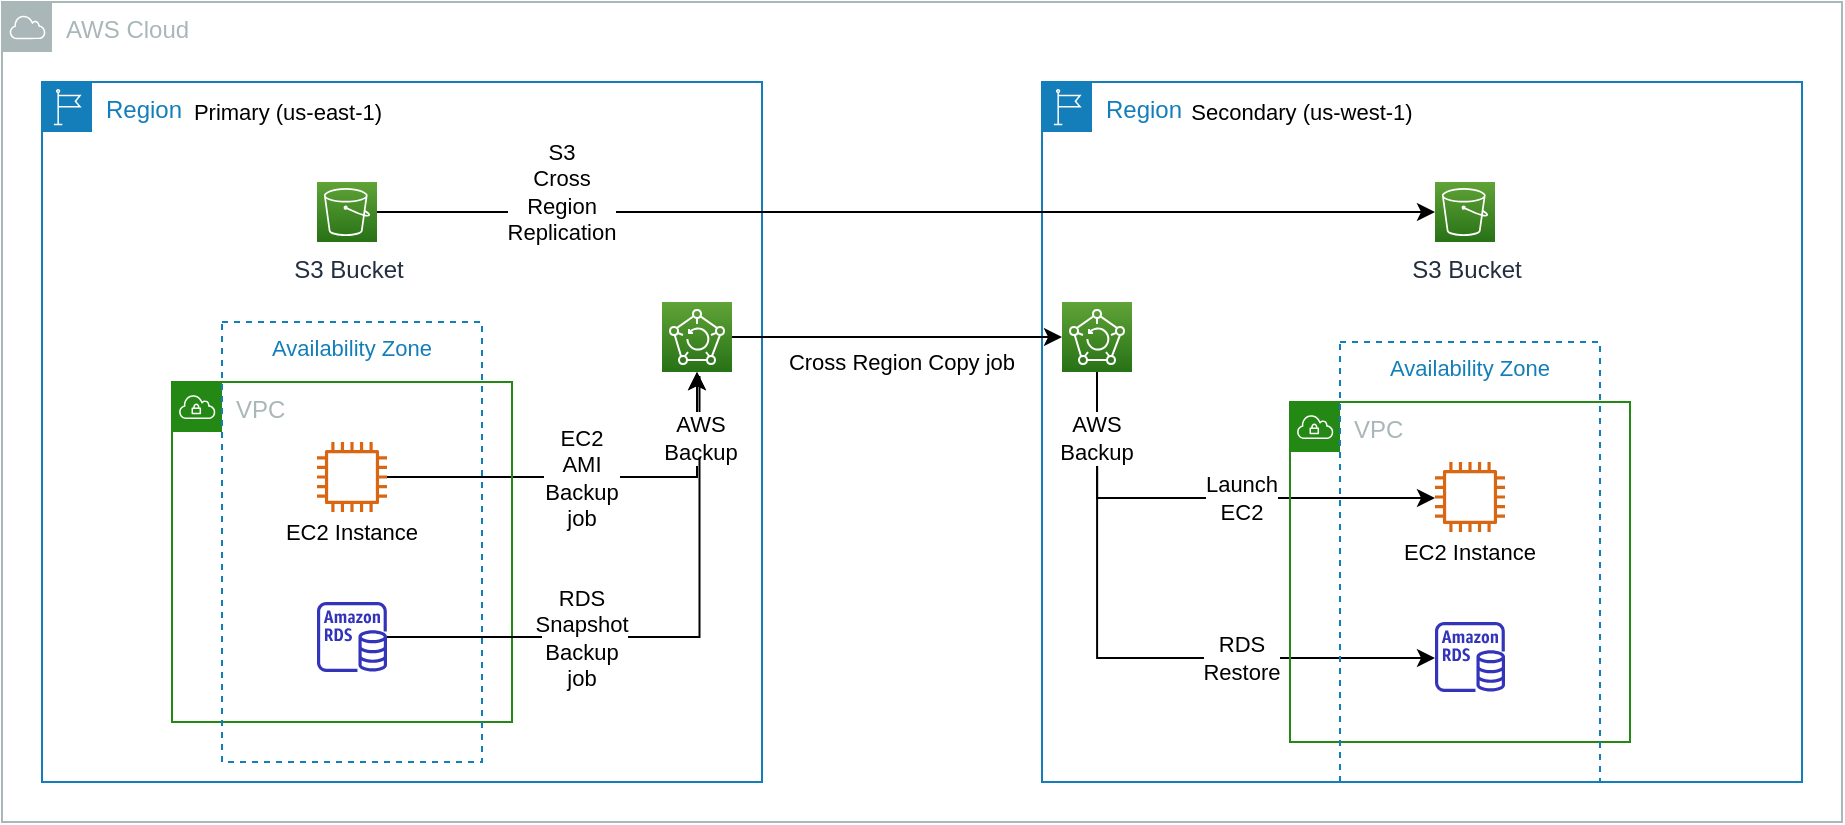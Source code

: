 <mxfile version="12.4.8" type="device"><diagram id="-ZwM7GNrmDbsxXWDLqoc" name="Page-1"><mxGraphModel dx="1358" dy="629" grid="1" gridSize="10" guides="1" tooltips="1" connect="1" arrows="1" fold="1" page="1" pageScale="1" pageWidth="1100" pageHeight="850" math="0" shadow="0"><root><mxCell id="0"/><mxCell id="1" parent="0"/><mxCell id="gjZpf8I9kGeahJX5HjXc-20" style="edgeStyle=orthogonalEdgeStyle;rounded=0;orthogonalLoop=1;jettySize=auto;html=1;fontSize=11;" parent="1" source="gjZpf8I9kGeahJX5HjXc-9" target="gjZpf8I9kGeahJX5HjXc-14" edge="1"><mxGeometry relative="1" as="geometry"/></mxCell><mxCell id="gjZpf8I9kGeahJX5HjXc-1" value="AWS Cloud" style="outlineConnect=0;gradientColor=none;html=1;whiteSpace=wrap;fontSize=12;fontStyle=0;shape=mxgraph.aws4.group;grIcon=mxgraph.aws4.group_aws_cloud;strokeColor=#AAB7B8;fillColor=none;verticalAlign=top;align=left;spacingLeft=30;fontColor=#AAB7B8;dashed=0;" parent="1" vertex="1"><mxGeometry x="90" y="90" width="920" height="410" as="geometry"/></mxCell><mxCell id="gjZpf8I9kGeahJX5HjXc-2" value="Region" style="points=[[0,0],[0.25,0],[0.5,0],[0.75,0],[1,0],[1,0.25],[1,0.5],[1,0.75],[1,1],[0.75,1],[0.5,1],[0.25,1],[0,1],[0,0.75],[0,0.5],[0,0.25]];outlineConnect=0;gradientColor=none;html=1;whiteSpace=wrap;fontSize=12;fontStyle=0;shape=mxgraph.aws4.group;grIcon=mxgraph.aws4.group_region;strokeColor=#147EBA;fillColor=none;verticalAlign=top;align=left;spacingLeft=30;fontColor=#147EBA;dashed=0;" parent="1" vertex="1"><mxGeometry x="110" y="130" width="360" height="350" as="geometry"/></mxCell><mxCell id="gjZpf8I9kGeahJX5HjXc-3" value="Region" style="points=[[0,0],[0.25,0],[0.5,0],[0.75,0],[1,0],[1,0.25],[1,0.5],[1,0.75],[1,1],[0.75,1],[0.5,1],[0.25,1],[0,1],[0,0.75],[0,0.5],[0,0.25]];outlineConnect=0;gradientColor=none;html=1;whiteSpace=wrap;fontSize=12;fontStyle=0;shape=mxgraph.aws4.group;grIcon=mxgraph.aws4.group_region;strokeColor=#147EBA;fillColor=none;verticalAlign=top;align=left;spacingLeft=30;fontColor=#147EBA;dashed=0;" parent="1" vertex="1"><mxGeometry x="610" y="130" width="380" height="350" as="geometry"/></mxCell><mxCell id="gjZpf8I9kGeahJX5HjXc-19" style="edgeStyle=orthogonalEdgeStyle;rounded=0;orthogonalLoop=1;jettySize=auto;html=1;fontSize=11;entryX=0;entryY=0.5;entryDx=0;entryDy=0;" parent="1" source="gjZpf8I9kGeahJX5HjXc-10" target="gjZpf8I9kGeahJX5HjXc-33" edge="1"><mxGeometry relative="1" as="geometry"/></mxCell><mxCell id="gjZpf8I9kGeahJX5HjXc-46" style="edgeStyle=orthogonalEdgeStyle;rounded=0;orthogonalLoop=1;jettySize=auto;html=1;fontSize=11;" parent="1" source="gjZpf8I9kGeahJX5HjXc-14" target="gjZpf8I9kGeahJX5HjXc-16" edge="1"><mxGeometry relative="1" as="geometry"/></mxCell><mxCell id="gjZpf8I9kGeahJX5HjXc-14" value="" style="outlineConnect=0;fontColor=#232F3E;gradientColor=#60A337;gradientDirection=north;fillColor=#277116;strokeColor=#ffffff;dashed=0;verticalLabelPosition=bottom;verticalAlign=top;align=center;html=1;fontSize=12;fontStyle=0;aspect=fixed;shape=mxgraph.aws4.resourceIcon;resIcon=mxgraph.aws4.backup;" parent="1" vertex="1"><mxGeometry x="420" y="240" width="35" height="35" as="geometry"/></mxCell><mxCell id="gjZpf8I9kGeahJX5HjXc-67" style="edgeStyle=orthogonalEdgeStyle;rounded=0;orthogonalLoop=1;jettySize=auto;html=1;endArrow=classic;endFill=1;fontSize=11;" parent="1" source="gjZpf8I9kGeahJX5HjXc-73" target="gjZpf8I9kGeahJX5HjXc-32" edge="1"><mxGeometry relative="1" as="geometry"><Array as="points"><mxPoint x="638" y="338"/></Array></mxGeometry></mxCell><mxCell id="gjZpf8I9kGeahJX5HjXc-70" style="edgeStyle=orthogonalEdgeStyle;rounded=0;orthogonalLoop=1;jettySize=auto;html=1;endArrow=classic;endFill=1;fontSize=11;" parent="1" source="gjZpf8I9kGeahJX5HjXc-73" target="gjZpf8I9kGeahJX5HjXc-34" edge="1"><mxGeometry relative="1" as="geometry"><Array as="points"><mxPoint x="638" y="418"/></Array></mxGeometry></mxCell><mxCell id="gjZpf8I9kGeahJX5HjXc-77" value="" style="edgeStyle=orthogonalEdgeStyle;rounded=0;orthogonalLoop=1;jettySize=auto;html=1;endArrow=none;endFill=0;fontSize=11;entryX=0.5;entryY=0;entryDx=0;entryDy=0;" parent="1" source="gjZpf8I9kGeahJX5HjXc-16" target="gjZpf8I9kGeahJX5HjXc-73" edge="1"><mxGeometry relative="1" as="geometry"><mxPoint x="637.5" y="355" as="targetPoint"/></mxGeometry></mxCell><mxCell id="gjZpf8I9kGeahJX5HjXc-16" value="" style="outlineConnect=0;fontColor=#232F3E;gradientColor=#60A337;gradientDirection=north;fillColor=#277116;strokeColor=#ffffff;dashed=0;verticalLabelPosition=bottom;verticalAlign=top;align=center;html=1;fontSize=12;fontStyle=0;aspect=fixed;shape=mxgraph.aws4.resourceIcon;resIcon=mxgraph.aws4.backup;" parent="1" vertex="1"><mxGeometry x="620" y="240" width="35" height="35" as="geometry"/></mxCell><mxCell id="gjZpf8I9kGeahJX5HjXc-23" value="Primary (us-east-1)" style="text;html=1;strokeColor=none;fillColor=none;align=center;verticalAlign=middle;whiteSpace=wrap;rounded=0;fontSize=11;" parent="1" vertex="1"><mxGeometry x="182.5" y="130" width="100" height="30" as="geometry"/></mxCell><mxCell id="gjZpf8I9kGeahJX5HjXc-24" value="Secondary (us-west-1)" style="text;html=1;strokeColor=none;fillColor=none;align=center;verticalAlign=middle;whiteSpace=wrap;rounded=0;fontSize=11;" parent="1" vertex="1"><mxGeometry x="680" y="130" width="120" height="30" as="geometry"/></mxCell><mxCell id="gjZpf8I9kGeahJX5HjXc-25" value="EC2 AMI&lt;br&gt;Backup job" style="text;html=1;strokeColor=none;fillColor=none;align=center;verticalAlign=middle;whiteSpace=wrap;rounded=0;fontSize=11;labelBackgroundColor=#ffffff;" parent="1" vertex="1"><mxGeometry x="360" y="317.5" width="40" height="20" as="geometry"/></mxCell><mxCell id="gjZpf8I9kGeahJX5HjXc-26" value="S3&lt;br&gt;Cross Region&lt;br&gt;Replication" style="text;html=1;strokeColor=none;fillColor=none;align=center;verticalAlign=middle;whiteSpace=wrap;rounded=0;fontSize=11;labelBackgroundColor=#ffffff;" parent="1" vertex="1"><mxGeometry x="350" y="175" width="40" height="20" as="geometry"/></mxCell><mxCell id="gjZpf8I9kGeahJX5HjXc-29" value="" style="group" parent="1" vertex="1" connectable="0"><mxGeometry x="734" y="180" width="170" height="300" as="geometry"/></mxCell><mxCell id="gjZpf8I9kGeahJX5HjXc-30" value="VPC" style="points=[[0,0],[0.25,0],[0.5,0],[0.75,0],[1,0],[1,0.25],[1,0.5],[1,0.75],[1,1],[0.75,1],[0.5,1],[0.25,1],[0,1],[0,0.75],[0,0.5],[0,0.25]];outlineConnect=0;gradientColor=none;html=1;whiteSpace=wrap;fontSize=12;fontStyle=0;shape=mxgraph.aws4.group;grIcon=mxgraph.aws4.group_vpc;strokeColor=#248814;fillColor=none;verticalAlign=top;align=left;spacingLeft=30;fontColor=#AAB7B8;dashed=0;" parent="gjZpf8I9kGeahJX5HjXc-29" vertex="1"><mxGeometry y="110" width="170" height="170" as="geometry"/></mxCell><mxCell id="gjZpf8I9kGeahJX5HjXc-31" value="Availability Zone" style="fillColor=none;strokeColor=#147EBA;dashed=1;verticalAlign=top;fontStyle=0;fontColor=#147EBA;fontSize=11;" parent="gjZpf8I9kGeahJX5HjXc-29" vertex="1"><mxGeometry x="25" y="80" width="130" height="220" as="geometry"/></mxCell><mxCell id="gjZpf8I9kGeahJX5HjXc-32" value="" style="outlineConnect=0;fontColor=#232F3E;gradientColor=none;fillColor=#D86613;strokeColor=none;dashed=0;verticalLabelPosition=bottom;verticalAlign=top;align=center;html=1;fontSize=12;fontStyle=0;aspect=fixed;pointerEvents=1;shape=mxgraph.aws4.instance2;" parent="gjZpf8I9kGeahJX5HjXc-29" vertex="1"><mxGeometry x="72.5" y="140" width="35" height="35" as="geometry"/></mxCell><mxCell id="gjZpf8I9kGeahJX5HjXc-33" value="S3 Bucket" style="outlineConnect=0;fontColor=#232F3E;gradientColor=#60A337;gradientDirection=north;fillColor=#277116;strokeColor=#ffffff;dashed=0;verticalLabelPosition=bottom;verticalAlign=top;align=center;html=1;fontSize=12;fontStyle=0;aspect=fixed;shape=mxgraph.aws4.resourceIcon;resIcon=mxgraph.aws4.s3;" parent="gjZpf8I9kGeahJX5HjXc-29" vertex="1"><mxGeometry x="72.5" width="30" height="30" as="geometry"/></mxCell><mxCell id="gjZpf8I9kGeahJX5HjXc-34" value="" style="outlineConnect=0;fontColor=#232F3E;gradientColor=none;fillColor=#3334B9;strokeColor=none;dashed=0;verticalLabelPosition=bottom;verticalAlign=top;align=center;html=1;fontSize=12;fontStyle=0;aspect=fixed;pointerEvents=1;shape=mxgraph.aws4.rds_instance;" parent="gjZpf8I9kGeahJX5HjXc-29" vertex="1"><mxGeometry x="72.5" y="220" width="35" height="35" as="geometry"/></mxCell><mxCell id="gjZpf8I9kGeahJX5HjXc-35" value="EC2 Instance" style="text;html=1;strokeColor=none;fillColor=none;align=center;verticalAlign=middle;whiteSpace=wrap;rounded=0;fontSize=11;" parent="gjZpf8I9kGeahJX5HjXc-29" vertex="1"><mxGeometry x="40" y="175" width="100" height="20" as="geometry"/></mxCell><mxCell id="gjZpf8I9kGeahJX5HjXc-18" value="Cross Region Copy job" style="text;html=1;strokeColor=none;fillColor=none;align=center;verticalAlign=middle;whiteSpace=wrap;rounded=0;fontSize=11;" parent="1" vertex="1"><mxGeometry x="470" y="260" width="140" height="20" as="geometry"/></mxCell><mxCell id="gjZpf8I9kGeahJX5HjXc-4" value="VPC" style="points=[[0,0],[0.25,0],[0.5,0],[0.75,0],[1,0],[1,0.25],[1,0.5],[1,0.75],[1,1],[0.75,1],[0.5,1],[0.25,1],[0,1],[0,0.75],[0,0.5],[0,0.25]];outlineConnect=0;gradientColor=none;html=1;whiteSpace=wrap;fontSize=12;fontStyle=0;shape=mxgraph.aws4.group;grIcon=mxgraph.aws4.group_vpc;strokeColor=#248814;fillColor=none;verticalAlign=top;align=left;spacingLeft=30;fontColor=#AAB7B8;dashed=0;" parent="1" vertex="1"><mxGeometry x="175" y="280" width="170" height="170" as="geometry"/></mxCell><mxCell id="gjZpf8I9kGeahJX5HjXc-6" value="Availability Zone" style="fillColor=none;strokeColor=#147EBA;dashed=1;verticalAlign=top;fontStyle=0;fontColor=#147EBA;fontSize=11;" parent="1" vertex="1"><mxGeometry x="200" y="250" width="130" height="220" as="geometry"/></mxCell><mxCell id="gjZpf8I9kGeahJX5HjXc-9" value="" style="outlineConnect=0;fontColor=#232F3E;gradientColor=none;fillColor=#D86613;strokeColor=none;dashed=0;verticalLabelPosition=bottom;verticalAlign=top;align=center;html=1;fontSize=12;fontStyle=0;aspect=fixed;pointerEvents=1;shape=mxgraph.aws4.instance2;" parent="1" vertex="1"><mxGeometry x="247.5" y="310" width="35" height="35" as="geometry"/></mxCell><mxCell id="gjZpf8I9kGeahJX5HjXc-10" value="S3 Bucket" style="outlineConnect=0;fontColor=#232F3E;gradientColor=#60A337;gradientDirection=north;fillColor=#277116;strokeColor=#ffffff;dashed=0;verticalLabelPosition=bottom;verticalAlign=top;align=center;html=1;fontSize=12;fontStyle=0;aspect=fixed;shape=mxgraph.aws4.resourceIcon;resIcon=mxgraph.aws4.s3;" parent="1" vertex="1"><mxGeometry x="247.5" y="180" width="30" height="30" as="geometry"/></mxCell><mxCell id="gjZpf8I9kGeahJX5HjXc-51" style="edgeStyle=orthogonalEdgeStyle;rounded=0;orthogonalLoop=1;jettySize=auto;html=1;fontSize=11;" parent="1" source="gjZpf8I9kGeahJX5HjXc-54" target="gjZpf8I9kGeahJX5HjXc-14" edge="1"><mxGeometry relative="1" as="geometry"/></mxCell><mxCell id="gjZpf8I9kGeahJX5HjXc-11" value="" style="outlineConnect=0;fontColor=#232F3E;gradientColor=none;fillColor=#3334B9;strokeColor=none;dashed=0;verticalLabelPosition=bottom;verticalAlign=top;align=center;html=1;fontSize=12;fontStyle=0;aspect=fixed;pointerEvents=1;shape=mxgraph.aws4.rds_instance;" parent="1" vertex="1"><mxGeometry x="247.5" y="390" width="35" height="35" as="geometry"/></mxCell><mxCell id="gjZpf8I9kGeahJX5HjXc-13" value="EC2 Instance" style="text;html=1;strokeColor=none;fillColor=none;align=center;verticalAlign=middle;whiteSpace=wrap;rounded=0;fontSize=11;" parent="1" vertex="1"><mxGeometry x="215" y="345" width="100" height="20" as="geometry"/></mxCell><mxCell id="gjZpf8I9kGeahJX5HjXc-54" value="AWS&lt;br&gt;Backup" style="text;html=1;strokeColor=none;fillColor=none;align=center;verticalAlign=middle;whiteSpace=wrap;rounded=0;fontSize=11;labelBackgroundColor=#ffffff;" parent="1" vertex="1"><mxGeometry x="417.5" y="297.5" width="42.5" height="20" as="geometry"/></mxCell><mxCell id="gjZpf8I9kGeahJX5HjXc-55" style="edgeStyle=orthogonalEdgeStyle;rounded=0;orthogonalLoop=1;jettySize=auto;html=1;fontSize=11;endArrow=none;endFill=0;" parent="1" source="gjZpf8I9kGeahJX5HjXc-71" target="gjZpf8I9kGeahJX5HjXc-54" edge="1"><mxGeometry relative="1" as="geometry"><mxPoint x="282.5" y="408" as="sourcePoint"/><mxPoint x="438" y="275" as="targetPoint"/></mxGeometry></mxCell><mxCell id="gjZpf8I9kGeahJX5HjXc-65" value="Launch&lt;br&gt;EC2" style="text;html=1;strokeColor=none;fillColor=none;align=center;verticalAlign=middle;whiteSpace=wrap;rounded=0;fontSize=11;labelBackgroundColor=#ffffff;" parent="1" vertex="1"><mxGeometry x="690" y="325" width="40" height="25" as="geometry"/></mxCell><mxCell id="gjZpf8I9kGeahJX5HjXc-68" value="RDS&lt;br&gt;Restore" style="text;html=1;strokeColor=none;fillColor=none;align=center;verticalAlign=middle;whiteSpace=wrap;rounded=0;fontSize=11;labelBackgroundColor=#ffffff;" parent="1" vertex="1"><mxGeometry x="690" y="405" width="40" height="25" as="geometry"/></mxCell><mxCell id="gjZpf8I9kGeahJX5HjXc-71" value="RDS&lt;br&gt;Snapshot&lt;br&gt;Backup&lt;br&gt;job" style="text;html=1;strokeColor=none;fillColor=none;align=center;verticalAlign=middle;whiteSpace=wrap;rounded=0;fontSize=11;labelBackgroundColor=#ffffff;" parent="1" vertex="1"><mxGeometry x="360" y="397.5" width="40" height="20" as="geometry"/></mxCell><mxCell id="gjZpf8I9kGeahJX5HjXc-72" style="edgeStyle=orthogonalEdgeStyle;rounded=0;orthogonalLoop=1;jettySize=auto;html=1;fontSize=11;endArrow=none;endFill=0;" parent="1" source="gjZpf8I9kGeahJX5HjXc-11" target="gjZpf8I9kGeahJX5HjXc-71" edge="1"><mxGeometry relative="1" as="geometry"><mxPoint x="282.5" y="408" as="sourcePoint"/><mxPoint x="439" y="317.5" as="targetPoint"/></mxGeometry></mxCell><mxCell id="gjZpf8I9kGeahJX5HjXc-73" value="AWS&lt;br&gt;Backup" style="text;html=1;strokeColor=none;fillColor=none;align=center;verticalAlign=middle;whiteSpace=wrap;rounded=0;fontSize=11;labelBackgroundColor=#ffffff;" parent="1" vertex="1"><mxGeometry x="616.25" y="297.5" width="42.5" height="20" as="geometry"/></mxCell></root></mxGraphModel></diagram></mxfile>